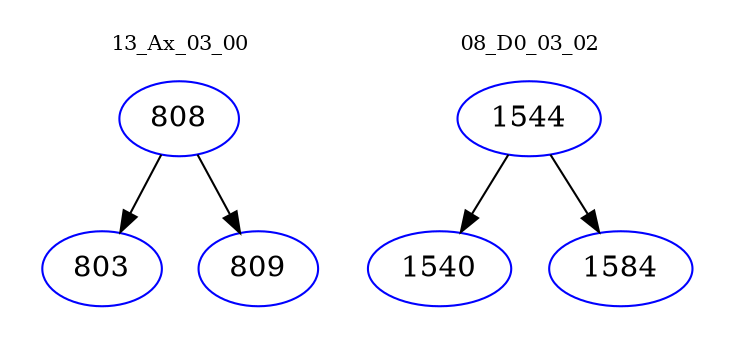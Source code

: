 digraph{
subgraph cluster_0 {
color = white
label = "13_Ax_03_00";
fontsize=10;
T0_808 [label="808", color="blue"]
T0_808 -> T0_803 [color="black"]
T0_803 [label="803", color="blue"]
T0_808 -> T0_809 [color="black"]
T0_809 [label="809", color="blue"]
}
subgraph cluster_1 {
color = white
label = "08_D0_03_02";
fontsize=10;
T1_1544 [label="1544", color="blue"]
T1_1544 -> T1_1540 [color="black"]
T1_1540 [label="1540", color="blue"]
T1_1544 -> T1_1584 [color="black"]
T1_1584 [label="1584", color="blue"]
}
}
